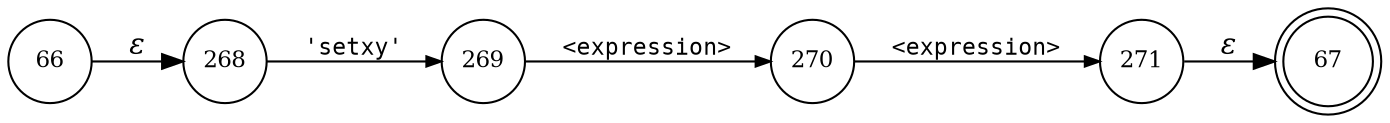 digraph ATN {
rankdir=LR;
s67[fontsize=11, label="67", shape=doublecircle, fixedsize=true, width=.6];
s66[fontsize=11,label="66", shape=circle, fixedsize=true, width=.55, peripheries=1];
s268[fontsize=11,label="268", shape=circle, fixedsize=true, width=.55, peripheries=1];
s269[fontsize=11,label="269", shape=circle, fixedsize=true, width=.55, peripheries=1];
s270[fontsize=11,label="270", shape=circle, fixedsize=true, width=.55, peripheries=1];
s271[fontsize=11,label="271", shape=circle, fixedsize=true, width=.55, peripheries=1];
s66 -> s268 [fontname="Times-Italic", label="&epsilon;"];
s268 -> s269 [fontsize=11, fontname="Courier", arrowsize=.7, label = "'setxy'", arrowhead = normal];
s269 -> s270 [fontsize=11, fontname="Courier", arrowsize=.7, label = "<expression>", arrowhead = normal];
s270 -> s271 [fontsize=11, fontname="Courier", arrowsize=.7, label = "<expression>", arrowhead = normal];
s271 -> s67 [fontname="Times-Italic", label="&epsilon;"];
}